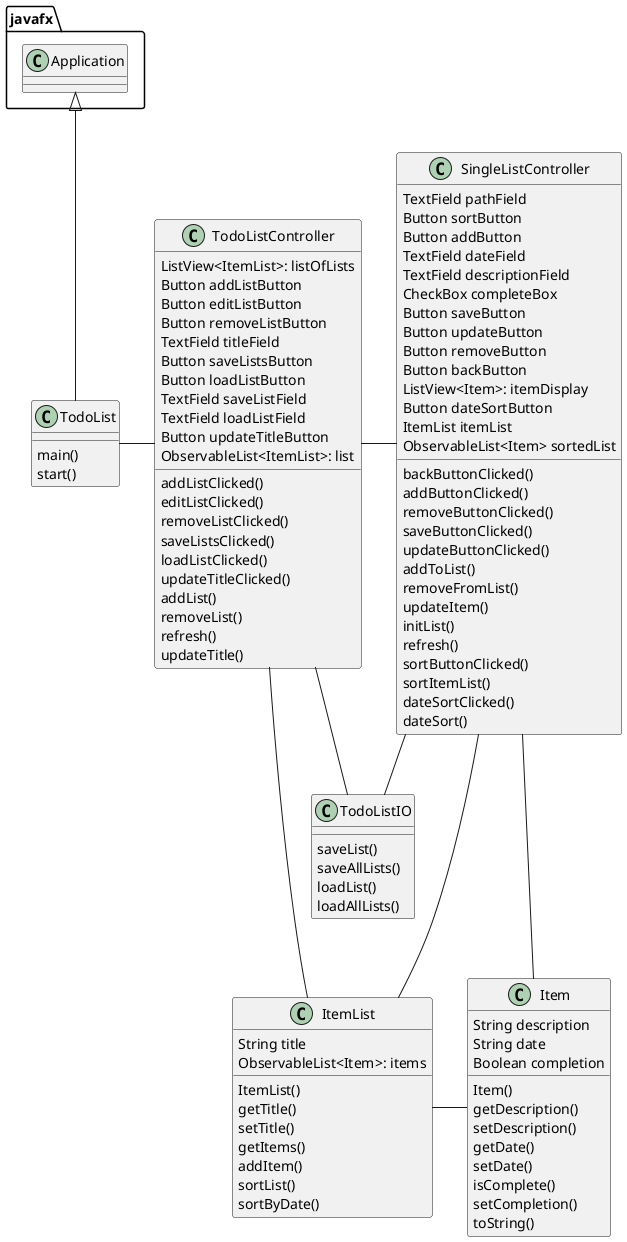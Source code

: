 @startuml
'https://plantuml.com/class-diagram

class TodoList {
    main()
    start()
}

class TodoListController {
    ListView<ItemList>: listOfLists
    Button addListButton
    Button editListButton
    Button removeListButton
    TextField titleField
    Button saveListsButton
    Button loadListButton
    TextField saveListField
    TextField loadListField
    Button updateTitleButton
    ObservableList<ItemList>: list
    addListClicked()
    editListClicked()
    removeListClicked()
    saveListsClicked()
    loadListClicked()
    updateTitleClicked()
    addList()
    removeList()
    refresh()
    updateTitle()
}

class SingleListController {
    TextField pathField
    Button sortButton
    Button addButton
    TextField dateField
    TextField descriptionField
    CheckBox completeBox
    Button saveButton
    Button updateButton
    Button removeButton
    Button backButton
    ListView<Item>: itemDisplay
    Button dateSortButton
    ItemList itemList
    ObservableList<Item> sortedList
    backButtonClicked()
    addButtonClicked()
    removeButtonClicked()
    saveButtonClicked()
    updateButtonClicked()
    addToList()
    removeFromList()
    updateItem()
    initList()
    refresh()
    sortButtonClicked()
    sortItemList()
    dateSortClicked()
    dateSort()
}

class Item {
    String description
    String date
    Boolean completion
    Item()
    getDescription()
    setDescription()
    getDate()
    setDate()
    isComplete()
    setCompletion()
    toString()
}

class ItemList {
    String title
    ObservableList<Item>: items
    ItemList()
    getTitle()
    setTitle()
    getItems()
    addItem()
    sortList()
    sortByDate()
}

class TodoListIO {
    saveList()
    saveAllLists()
    loadList()
    loadAllLists()
}

javafx.Application <|-- TodoList
TodoList - TodoListController
TodoListController - SingleListController
TodoListController -- ItemList
TodoListController -- TodoListIO
SingleListController --- ItemList
SingleListController - Item
SingleListController - TodoListIO
ItemList - Item

@enduml